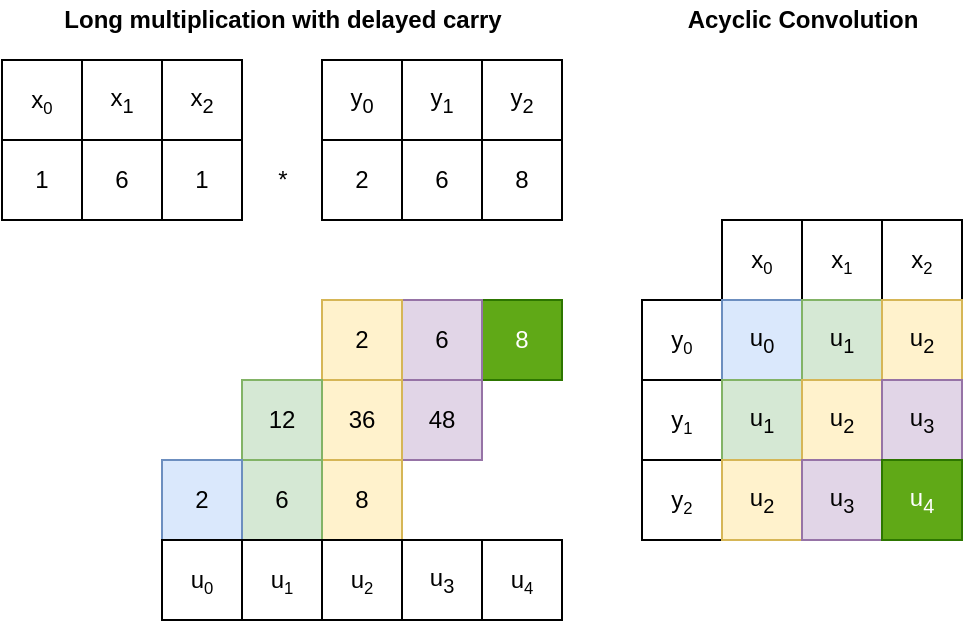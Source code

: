 <mxfile version="15.4.0" type="device"><diagram id="OTQ2Fg0JMP9u1irEHb9e" name="Page-1"><mxGraphModel dx="1113" dy="626" grid="1" gridSize="10" guides="1" tooltips="1" connect="1" arrows="1" fold="1" page="1" pageScale="1" pageWidth="1169" pageHeight="827" math="0" shadow="0"><root><mxCell id="0"/><mxCell id="1" parent="0"/><mxCell id="xiXwAwdVIvJ3VxMB4cHt-13" value="8" style="rounded=0;whiteSpace=wrap;html=1;fillColor=#60a917;strokeColor=#2D7600;fontColor=#ffffff;" parent="1" vertex="1"><mxGeometry x="640" y="360" width="40" height="40" as="geometry"/></mxCell><mxCell id="xiXwAwdVIvJ3VxMB4cHt-14" value="6" style="rounded=0;whiteSpace=wrap;html=1;fillColor=#e1d5e7;strokeColor=#9673a6;" parent="1" vertex="1"><mxGeometry x="600" y="360" width="40" height="40" as="geometry"/></mxCell><mxCell id="xiXwAwdVIvJ3VxMB4cHt-15" value="2" style="rounded=0;whiteSpace=wrap;html=1;fillColor=#fff2cc;strokeColor=#d6b656;" parent="1" vertex="1"><mxGeometry x="560" y="360" width="40" height="40" as="geometry"/></mxCell><mxCell id="xiXwAwdVIvJ3VxMB4cHt-16" value="48" style="rounded=0;whiteSpace=wrap;html=1;fillColor=#e1d5e7;strokeColor=#9673a6;" parent="1" vertex="1"><mxGeometry x="600" y="400" width="40" height="40" as="geometry"/></mxCell><mxCell id="xiXwAwdVIvJ3VxMB4cHt-17" value="36" style="rounded=0;whiteSpace=wrap;html=1;fillColor=#fff2cc;strokeColor=#d6b656;" parent="1" vertex="1"><mxGeometry x="560" y="400" width="40" height="40" as="geometry"/></mxCell><mxCell id="xiXwAwdVIvJ3VxMB4cHt-18" value="12" style="rounded=0;whiteSpace=wrap;html=1;fillColor=#d5e8d4;strokeColor=#82b366;" parent="1" vertex="1"><mxGeometry x="520" y="400" width="40" height="40" as="geometry"/></mxCell><mxCell id="xiXwAwdVIvJ3VxMB4cHt-19" value="8" style="rounded=0;whiteSpace=wrap;html=1;fillColor=#fff2cc;strokeColor=#d6b656;" parent="1" vertex="1"><mxGeometry x="560" y="440" width="40" height="40" as="geometry"/></mxCell><mxCell id="xiXwAwdVIvJ3VxMB4cHt-20" value="6" style="rounded=0;whiteSpace=wrap;html=1;fillColor=#d5e8d4;strokeColor=#82b366;" parent="1" vertex="1"><mxGeometry x="520" y="440" width="40" height="40" as="geometry"/></mxCell><mxCell id="xiXwAwdVIvJ3VxMB4cHt-21" value="2" style="rounded=0;whiteSpace=wrap;html=1;fillColor=#dae8fc;strokeColor=#6c8ebf;" parent="1" vertex="1"><mxGeometry x="480" y="440" width="40" height="40" as="geometry"/></mxCell><mxCell id="ksz3lr9NiNHGiototOUo-1" value="x&lt;span style=&quot;font-size: 10px&quot;&gt;&lt;sub&gt;0&lt;/sub&gt;&lt;/span&gt;" style="rounded=0;whiteSpace=wrap;html=1;" parent="1" vertex="1"><mxGeometry x="760" y="320" width="40" height="40" as="geometry"/></mxCell><mxCell id="ksz3lr9NiNHGiototOUo-2" value="&lt;span&gt;x&lt;/span&gt;&lt;span style=&quot;font-size: 10px&quot;&gt;&lt;sub&gt;1&lt;/sub&gt;&lt;/span&gt;" style="rounded=0;whiteSpace=wrap;html=1;" parent="1" vertex="1"><mxGeometry x="800" y="320" width="40" height="40" as="geometry"/></mxCell><mxCell id="ksz3lr9NiNHGiototOUo-3" value="&lt;span&gt;x&lt;/span&gt;&lt;span style=&quot;font-size: 10px&quot;&gt;&lt;sub&gt;2&lt;/sub&gt;&lt;/span&gt;" style="rounded=0;whiteSpace=wrap;html=1;" parent="1" vertex="1"><mxGeometry x="840" y="320" width="40" height="40" as="geometry"/></mxCell><mxCell id="ksz3lr9NiNHGiototOUo-4" value="y&lt;span style=&quot;font-size: 10px&quot;&gt;&lt;sub&gt;0&lt;/sub&gt;&lt;/span&gt;" style="rounded=0;whiteSpace=wrap;html=1;" parent="1" vertex="1"><mxGeometry x="720" y="360" width="40" height="40" as="geometry"/></mxCell><mxCell id="ksz3lr9NiNHGiototOUo-5" value="&lt;span&gt;y&lt;/span&gt;&lt;span style=&quot;font-size: 10px&quot;&gt;&lt;sub&gt;1&lt;/sub&gt;&lt;/span&gt;" style="rounded=0;whiteSpace=wrap;html=1;" parent="1" vertex="1"><mxGeometry x="720" y="400" width="40" height="40" as="geometry"/></mxCell><mxCell id="ksz3lr9NiNHGiototOUo-6" value="&lt;span&gt;y&lt;/span&gt;&lt;span style=&quot;font-size: 10px&quot;&gt;&lt;sub&gt;2&lt;/sub&gt;&lt;/span&gt;" style="rounded=0;whiteSpace=wrap;html=1;" parent="1" vertex="1"><mxGeometry x="720" y="440" width="40" height="40" as="geometry"/></mxCell><mxCell id="ksz3lr9NiNHGiototOUo-7" value="&lt;span style=&quot;font-size: 12px&quot;&gt;u&lt;/span&gt;&lt;sub&gt;0&lt;/sub&gt;" style="rounded=0;whiteSpace=wrap;html=1;fillColor=#dae8fc;strokeColor=#6c8ebf;" parent="1" vertex="1"><mxGeometry x="760" y="360" width="40" height="40" as="geometry"/></mxCell><mxCell id="ksz3lr9NiNHGiototOUo-8" value="&lt;b&gt;Acyclic Convolution&lt;/b&gt;" style="text;html=1;align=center;verticalAlign=middle;resizable=0;points=[];autosize=1;strokeColor=none;fillColor=none;" parent="1" vertex="1"><mxGeometry x="735" y="210" width="130" height="20" as="geometry"/></mxCell><mxCell id="ksz3lr9NiNHGiototOUo-9" value="&lt;span style=&quot;font-size: 12px&quot;&gt;u&lt;/span&gt;&lt;sub&gt;1&lt;/sub&gt;" style="rounded=0;whiteSpace=wrap;html=1;fillColor=#d5e8d4;strokeColor=#82b366;" parent="1" vertex="1"><mxGeometry x="800" y="360" width="40" height="40" as="geometry"/></mxCell><mxCell id="ksz3lr9NiNHGiototOUo-10" value="&lt;span style=&quot;font-size: 12px&quot;&gt;u&lt;/span&gt;&lt;sub&gt;1&lt;/sub&gt;" style="rounded=0;whiteSpace=wrap;html=1;fillColor=#d5e8d4;strokeColor=#82b366;" parent="1" vertex="1"><mxGeometry x="760" y="400" width="40" height="40" as="geometry"/></mxCell><mxCell id="ksz3lr9NiNHGiototOUo-11" value="&lt;span style=&quot;font-size: 12px&quot;&gt;u&lt;/span&gt;&lt;sub&gt;2&lt;/sub&gt;" style="rounded=0;whiteSpace=wrap;html=1;fillColor=#fff2cc;strokeColor=#d6b656;" parent="1" vertex="1"><mxGeometry x="840" y="360" width="40" height="40" as="geometry"/></mxCell><mxCell id="ksz3lr9NiNHGiototOUo-12" value="&lt;span style=&quot;font-size: 12px&quot;&gt;u&lt;/span&gt;&lt;sub&gt;2&lt;/sub&gt;" style="rounded=0;whiteSpace=wrap;html=1;fillColor=#fff2cc;strokeColor=#d6b656;" parent="1" vertex="1"><mxGeometry x="800" y="400" width="40" height="40" as="geometry"/></mxCell><mxCell id="ksz3lr9NiNHGiototOUo-13" value="&lt;span style=&quot;font-size: 12px&quot;&gt;u&lt;/span&gt;&lt;sub&gt;2&lt;/sub&gt;" style="rounded=0;whiteSpace=wrap;html=1;fillColor=#fff2cc;strokeColor=#d6b656;" parent="1" vertex="1"><mxGeometry x="760" y="440" width="40" height="40" as="geometry"/></mxCell><mxCell id="ksz3lr9NiNHGiototOUo-14" value="&lt;span style=&quot;font-size: 12px&quot;&gt;u&lt;/span&gt;&lt;sub&gt;3&lt;/sub&gt;" style="rounded=0;whiteSpace=wrap;html=1;fillColor=#e1d5e7;strokeColor=#9673a6;" parent="1" vertex="1"><mxGeometry x="840" y="400" width="40" height="40" as="geometry"/></mxCell><mxCell id="ksz3lr9NiNHGiototOUo-15" value="&lt;span style=&quot;font-size: 12px&quot;&gt;u&lt;/span&gt;&lt;sub&gt;3&lt;/sub&gt;" style="rounded=0;whiteSpace=wrap;html=1;fillColor=#e1d5e7;strokeColor=#9673a6;" parent="1" vertex="1"><mxGeometry x="800" y="440" width="40" height="40" as="geometry"/></mxCell><mxCell id="ksz3lr9NiNHGiototOUo-16" value="&lt;span style=&quot;font-size: 12px&quot;&gt;u&lt;/span&gt;&lt;sub&gt;4&lt;/sub&gt;" style="rounded=0;whiteSpace=wrap;html=1;fillColor=#60a917;strokeColor=#2D7600;fontColor=#ffffff;" parent="1" vertex="1"><mxGeometry x="840" y="440" width="40" height="40" as="geometry"/></mxCell><mxCell id="3Y88LiUuI-dOUg57bKFK-31" value="1" style="rounded=0;whiteSpace=wrap;html=1;" parent="1" vertex="1"><mxGeometry x="400" y="280" width="40" height="40" as="geometry"/></mxCell><mxCell id="3Y88LiUuI-dOUg57bKFK-32" value="6" style="rounded=0;whiteSpace=wrap;html=1;" parent="1" vertex="1"><mxGeometry x="440" y="280" width="40" height="40" as="geometry"/></mxCell><mxCell id="3Y88LiUuI-dOUg57bKFK-33" value="1" style="rounded=0;whiteSpace=wrap;html=1;" parent="1" vertex="1"><mxGeometry x="480" y="280" width="40" height="40" as="geometry"/></mxCell><mxCell id="3Y88LiUuI-dOUg57bKFK-34" value="&lt;b&gt;Long multiplication with delayed carry&lt;/b&gt;" style="text;html=1;align=center;verticalAlign=middle;resizable=0;points=[];autosize=1;strokeColor=none;fillColor=none;" parent="1" vertex="1"><mxGeometry x="425" y="210" width="230" height="20" as="geometry"/></mxCell><mxCell id="3Y88LiUuI-dOUg57bKFK-35" value="2" style="rounded=0;whiteSpace=wrap;html=1;" parent="1" vertex="1"><mxGeometry x="560" y="280" width="40" height="40" as="geometry"/></mxCell><mxCell id="3Y88LiUuI-dOUg57bKFK-36" value="6" style="rounded=0;whiteSpace=wrap;html=1;" parent="1" vertex="1"><mxGeometry x="600" y="280" width="40" height="40" as="geometry"/></mxCell><mxCell id="3Y88LiUuI-dOUg57bKFK-37" value="8" style="rounded=0;whiteSpace=wrap;html=1;" parent="1" vertex="1"><mxGeometry x="640" y="280" width="40" height="40" as="geometry"/></mxCell><mxCell id="3Y88LiUuI-dOUg57bKFK-38" value="*" style="text;html=1;align=center;verticalAlign=middle;resizable=0;points=[];autosize=1;strokeColor=none;fillColor=none;" parent="1" vertex="1"><mxGeometry x="530" y="290" width="20" height="20" as="geometry"/></mxCell><mxCell id="xxAU0rHGBCQrKK6e4Cpk-1" value="x&lt;span style=&quot;font-size: 10px&quot;&gt;&lt;sub&gt;0&lt;/sub&gt;&lt;/span&gt;" style="rounded=0;whiteSpace=wrap;html=1;" vertex="1" parent="1"><mxGeometry x="400" y="240" width="40" height="40" as="geometry"/></mxCell><mxCell id="xxAU0rHGBCQrKK6e4Cpk-2" value="x&lt;sub&gt;1&lt;/sub&gt;" style="rounded=0;whiteSpace=wrap;html=1;" vertex="1" parent="1"><mxGeometry x="440" y="240" width="40" height="40" as="geometry"/></mxCell><mxCell id="xxAU0rHGBCQrKK6e4Cpk-3" value="x&lt;sub&gt;2&lt;/sub&gt;" style="rounded=0;whiteSpace=wrap;html=1;" vertex="1" parent="1"><mxGeometry x="480" y="240" width="40" height="40" as="geometry"/></mxCell><mxCell id="xxAU0rHGBCQrKK6e4Cpk-4" value="y&lt;sub&gt;0&lt;/sub&gt;" style="rounded=0;whiteSpace=wrap;html=1;" vertex="1" parent="1"><mxGeometry x="560" y="240" width="40" height="40" as="geometry"/></mxCell><mxCell id="xxAU0rHGBCQrKK6e4Cpk-5" value="y&lt;sub&gt;1&lt;/sub&gt;" style="rounded=0;whiteSpace=wrap;html=1;" vertex="1" parent="1"><mxGeometry x="600" y="240" width="40" height="40" as="geometry"/></mxCell><mxCell id="xxAU0rHGBCQrKK6e4Cpk-6" value="y&lt;sub&gt;2&lt;/sub&gt;" style="rounded=0;whiteSpace=wrap;html=1;" vertex="1" parent="1"><mxGeometry x="640" y="240" width="40" height="40" as="geometry"/></mxCell><mxCell id="xxAU0rHGBCQrKK6e4Cpk-8" value="u&lt;span style=&quot;font-size: 10px&quot;&gt;&lt;sub&gt;0&lt;/sub&gt;&lt;/span&gt;" style="rounded=0;whiteSpace=wrap;html=1;" vertex="1" parent="1"><mxGeometry x="480" y="480" width="40" height="40" as="geometry"/></mxCell><mxCell id="xxAU0rHGBCQrKK6e4Cpk-9" value="u&lt;span style=&quot;font-size: 10px&quot;&gt;&lt;sub&gt;1&lt;/sub&gt;&lt;/span&gt;" style="rounded=0;whiteSpace=wrap;html=1;" vertex="1" parent="1"><mxGeometry x="520" y="480" width="40" height="40" as="geometry"/></mxCell><mxCell id="xxAU0rHGBCQrKK6e4Cpk-10" value="u&lt;span style=&quot;font-size: 10px&quot;&gt;&lt;sub&gt;2&lt;/sub&gt;&lt;/span&gt;" style="rounded=0;whiteSpace=wrap;html=1;" vertex="1" parent="1"><mxGeometry x="560" y="480" width="40" height="40" as="geometry"/></mxCell><mxCell id="xxAU0rHGBCQrKK6e4Cpk-11" value="u&lt;sub&gt;3&lt;/sub&gt;" style="rounded=0;whiteSpace=wrap;html=1;" vertex="1" parent="1"><mxGeometry x="600" y="480" width="40" height="40" as="geometry"/></mxCell><mxCell id="xxAU0rHGBCQrKK6e4Cpk-12" value="u&lt;span style=&quot;font-size: 10px&quot;&gt;&lt;sub&gt;4&lt;/sub&gt;&lt;/span&gt;" style="rounded=0;whiteSpace=wrap;html=1;" vertex="1" parent="1"><mxGeometry x="640" y="480" width="40" height="40" as="geometry"/></mxCell></root></mxGraphModel></diagram></mxfile>